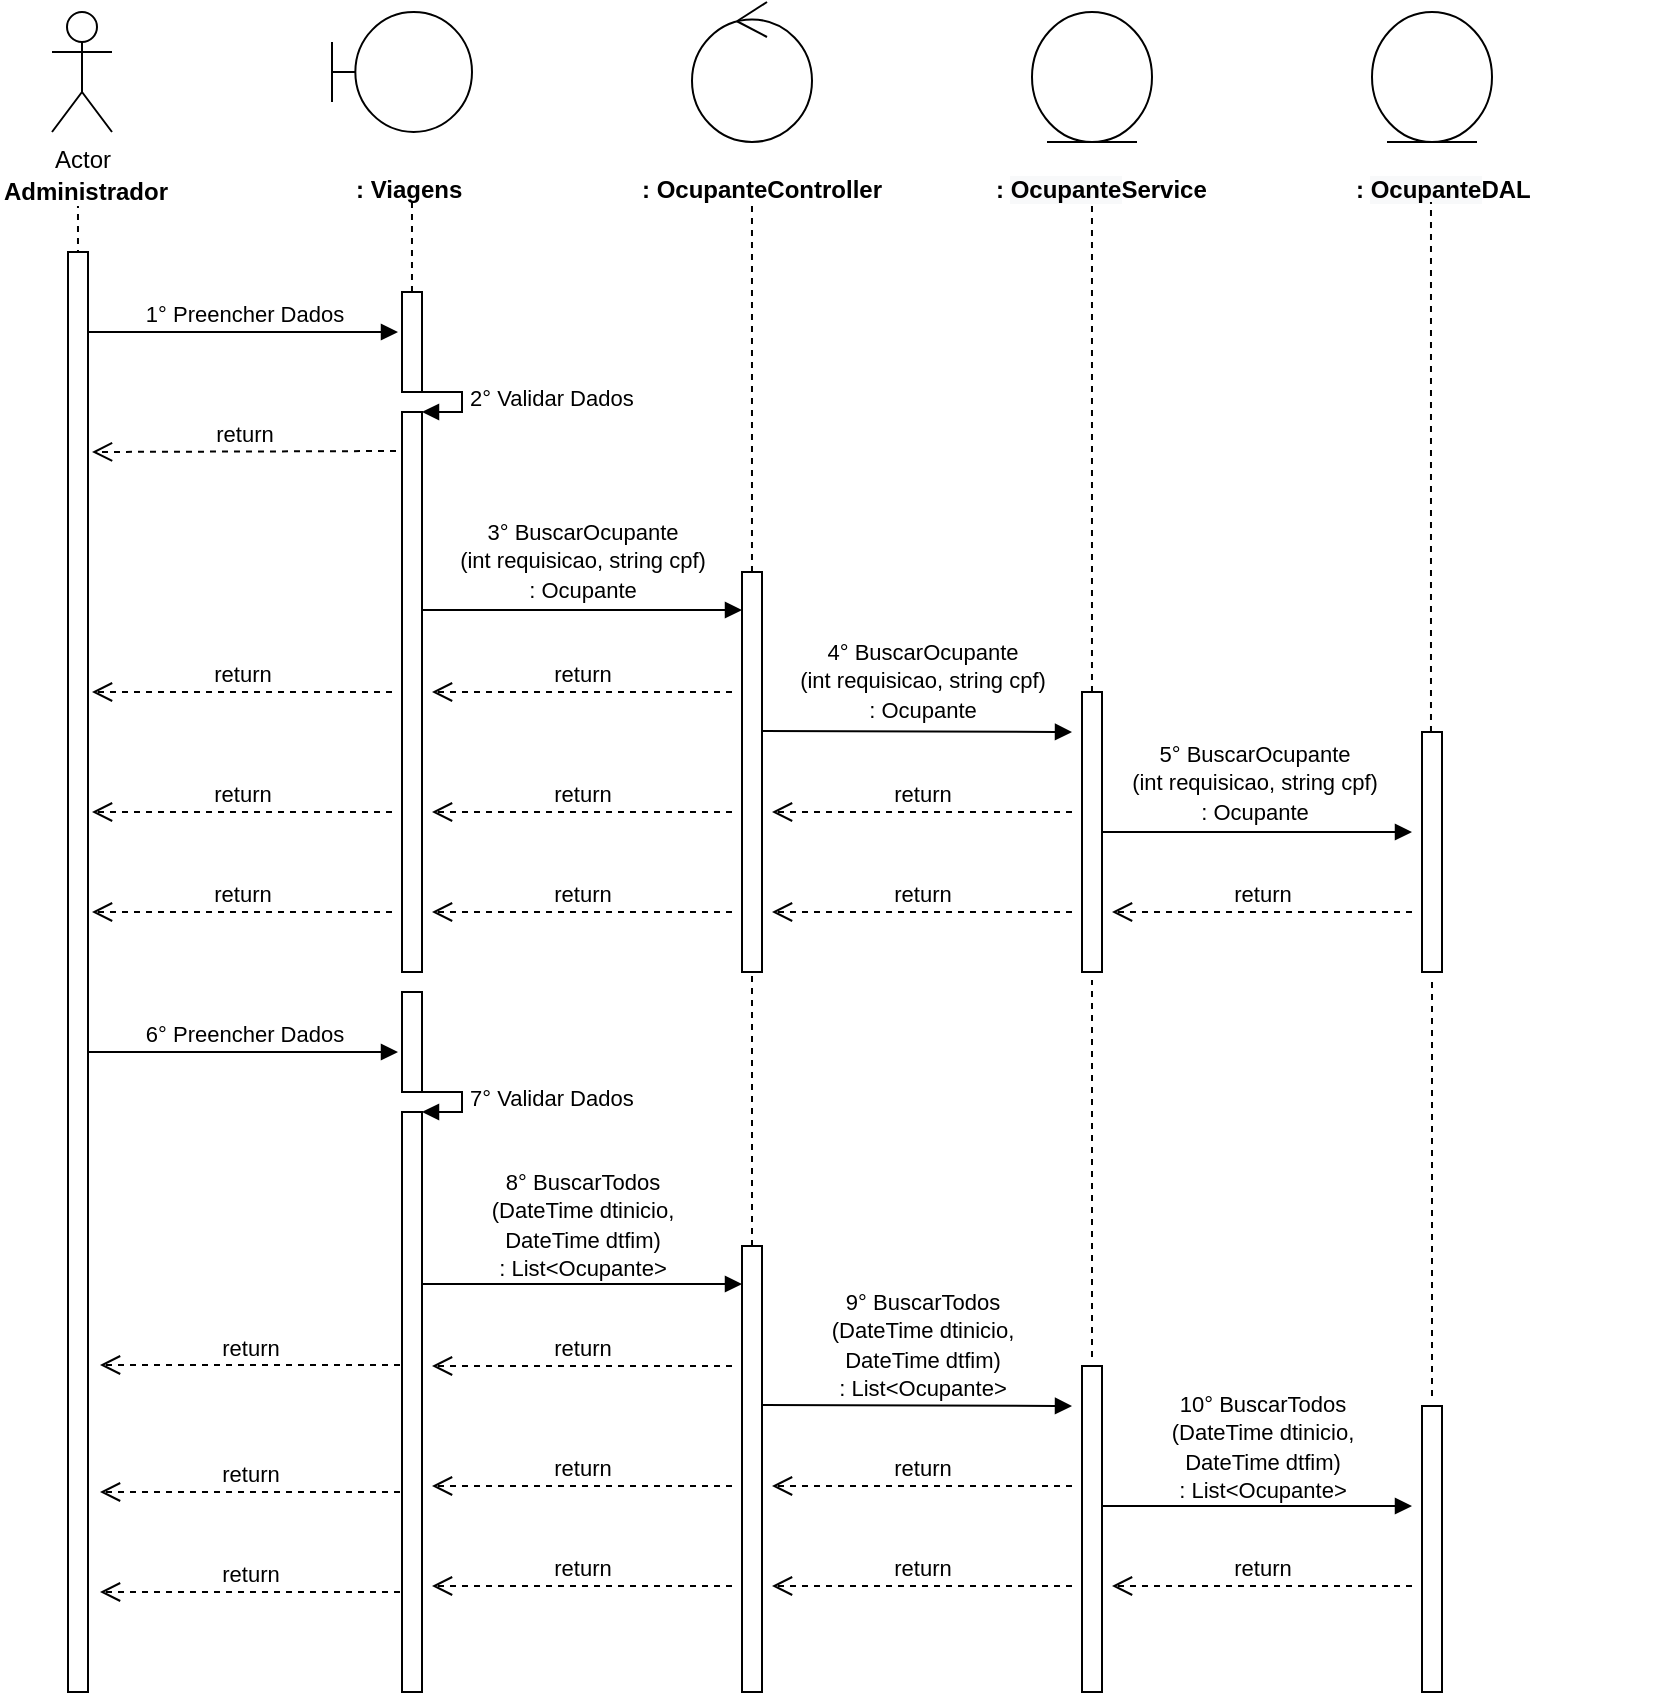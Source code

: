 <mxfile type="device" version="12.2.9" pages="1"><diagram id="5PIvMLJFDgbBGWH3Ssnq" name="Page-1"><mxGraphModel dx="1038" dy="599" grid="1" gridSize="10" guides="1" tooltips="1" connect="1" arrows="1" fold="1" page="1" pageScale="1" pageWidth="827" pageHeight="1169" math="0" shadow="0"><root><mxCell id="0"/><mxCell id="1" parent="0"/><mxCell id="0rl8sCd2smoYntP0GRUY-1" value="Actor" parent="1" style="shape=umlActor;verticalLabelPosition=bottom;labelBackgroundColor=#ffffff;verticalAlign=top;html=1;" vertex="1"><mxGeometry as="geometry" x="120" y="40" width="30" height="60"/></mxCell><mxCell id="0rl8sCd2smoYntP0GRUY-3" value="&lt;b&gt;Administrador&lt;/b&gt;" parent="1" style="text;html=1;resizable=0;points=[];autosize=1;align=left;verticalAlign=top;spacingTop=-4;" vertex="1"><mxGeometry as="geometry" x="94" y="120" width="100" height="20"/></mxCell><mxCell id="0rl8sCd2smoYntP0GRUY-4" value="" parent="1" style="endArrow=none;dashed=1;html=1;entryX=0.511;entryY=1.25;entryDx=0;entryDy=0;entryPerimeter=0;" edge="1"><mxGeometry as="geometry" width="50" height="50" relative="1"><mxPoint as="sourcePoint" x="133" y="480"/><mxPoint as="targetPoint" x="132.99" y="137"/></mxGeometry></mxCell><mxCell id="0rl8sCd2smoYntP0GRUY-8" value="" parent="1" style="shape=umlBoundary;whiteSpace=wrap;html=1;" vertex="1"><mxGeometry as="geometry" x="260" y="40" width="70" height="60"/></mxCell><mxCell id="0rl8sCd2smoYntP0GRUY-11" value="&lt;b&gt;: Viagens&lt;/b&gt;" parent="1" style="text;html=1;" vertex="1"><mxGeometry as="geometry" x="270" y="115" width="150" height="30"/></mxCell><mxCell id="0rl8sCd2smoYntP0GRUY-12" value="" parent="1" style="endArrow=none;dashed=1;html=1;entryX=0.511;entryY=1.25;entryDx=0;entryDy=0;entryPerimeter=0;" edge="1" source="0rl8sCd2smoYntP0GRUY-24"><mxGeometry as="geometry" width="50" height="50" relative="1"><mxPoint as="sourcePoint" x="300" y="480"/><mxPoint as="targetPoint" x="299.99" y="135"/></mxGeometry></mxCell><mxCell id="0rl8sCd2smoYntP0GRUY-13" value="" parent="1" style="ellipse;shape=umlControl;whiteSpace=wrap;html=1;" vertex="1"><mxGeometry as="geometry" x="440" y="35" width="60" height="70"/></mxCell><mxCell id="0rl8sCd2smoYntP0GRUY-14" value="&lt;b&gt;: OcupanteController&lt;/b&gt;" parent="1" style="text;html=1;" vertex="1"><mxGeometry as="geometry" x="413" y="115" width="150" height="30"/></mxCell><mxCell id="0rl8sCd2smoYntP0GRUY-15" value="" parent="1" style="endArrow=none;dashed=1;html=1;entryX=0.511;entryY=1.25;entryDx=0;entryDy=0;entryPerimeter=0;" edge="1" source="0rl8sCd2smoYntP0GRUY-33"><mxGeometry as="geometry" width="50" height="50" relative="1"><mxPoint as="sourcePoint" x="470" y="480"/><mxPoint as="targetPoint" x="469.99" y="135"/></mxGeometry></mxCell><mxCell id="0rl8sCd2smoYntP0GRUY-16" value="" parent="1" style="ellipse;shape=umlEntity;whiteSpace=wrap;html=1;" vertex="1"><mxGeometry as="geometry" x="610" y="40" width="60" height="65"/></mxCell><mxCell id="0rl8sCd2smoYntP0GRUY-17" value="&lt;b&gt;: &lt;/b&gt;&lt;span style=&quot;display: inline ; float: none ; background-color: rgb(248 , 249 , 250) ; color: rgb(0 , 0 , 0) ; font-family: &amp;#34;helvetica&amp;#34; ; font-size: 12px ; font-style: normal ; font-variant: normal ; font-weight: 700 ; letter-spacing: normal ; text-align: left ; text-decoration: none ; text-indent: 0px ; text-transform: none ; white-space: nowrap ; word-spacing: 0px&quot;&gt;Ocupante&lt;/span&gt;&lt;b&gt;Service&lt;/b&gt;" parent="1" style="text;html=1;" vertex="1"><mxGeometry as="geometry" x="590" y="115" width="150" height="30"/></mxCell><mxCell id="0rl8sCd2smoYntP0GRUY-18" value="" parent="1" style="ellipse;shape=umlEntity;whiteSpace=wrap;html=1;" vertex="1"><mxGeometry as="geometry" x="780" y="40" width="60" height="65"/></mxCell><mxCell id="0rl8sCd2smoYntP0GRUY-19" value="&lt;b&gt;: &lt;/b&gt;&lt;span style=&quot;display: inline ; float: none ; background-color: rgb(248 , 249 , 250) ; color: rgb(0 , 0 , 0) ; font-family: &amp;#34;helvetica&amp;#34; ; font-size: 12px ; font-style: normal ; font-variant: normal ; font-weight: 700 ; letter-spacing: normal ; text-align: left ; text-decoration: none ; text-indent: 0px ; text-transform: none ; white-space: nowrap ; word-spacing: 0px&quot;&gt;Ocupante&lt;/span&gt;&lt;b&gt;DAL&lt;/b&gt;" parent="1" style="text;html=1;" vertex="1"><mxGeometry as="geometry" x="770" y="115" width="150" height="30"/></mxCell><mxCell id="0rl8sCd2smoYntP0GRUY-20" value="" parent="1" style="endArrow=none;dashed=1;html=1;entryX=0.511;entryY=1.25;entryDx=0;entryDy=0;entryPerimeter=0;" edge="1" source="0rl8sCd2smoYntP0GRUY-40"><mxGeometry as="geometry" width="50" height="50" relative="1"><mxPoint as="sourcePoint" x="640" y="479"/><mxPoint as="targetPoint" x="639.99" y="134"/></mxGeometry></mxCell><mxCell id="0rl8sCd2smoYntP0GRUY-21" value="" parent="1" style="endArrow=none;dashed=1;html=1;entryX=0.511;entryY=1.25;entryDx=0;entryDy=0;entryPerimeter=0;" edge="1" source="0rl8sCd2smoYntP0GRUY-45"><mxGeometry as="geometry" width="50" height="50" relative="1"><mxPoint as="sourcePoint" x="809.5" y="480"/><mxPoint as="targetPoint" x="809.49" y="135"/></mxGeometry></mxCell><mxCell id="0rl8sCd2smoYntP0GRUY-22" value="1° Preencher Dados" parent="1" style="html=1;verticalAlign=bottom;endArrow=block;" edge="1" source="0rl8sCd2smoYntP0GRUY-37"><mxGeometry as="geometry" width="80" relative="1"><mxPoint as="sourcePoint" x="133" y="200"/><mxPoint as="targetPoint" x="293" y="200"/><mxPoint as="offset"/></mxGeometry></mxCell><mxCell id="0rl8sCd2smoYntP0GRUY-24" value="" parent="1" style="html=1;points=[];perimeter=orthogonalPerimeter;" vertex="1"><mxGeometry as="geometry" x="295" y="180" width="10" height="50"/></mxCell><mxCell id="0rl8sCd2smoYntP0GRUY-25" value="" parent="1" style="endArrow=none;dashed=1;html=1;entryX=0.511;entryY=1.25;entryDx=0;entryDy=0;entryPerimeter=0;" edge="1" source="0rl8sCd2smoYntP0GRUY-26" target="0rl8sCd2smoYntP0GRUY-24"><mxGeometry as="geometry" width="50" height="50" relative="1"><mxPoint as="sourcePoint" x="300" y="480"/><mxPoint as="targetPoint" x="299.99" y="135"/></mxGeometry></mxCell><mxCell id="0rl8sCd2smoYntP0GRUY-27" value="2° Validar Dados" parent="1" style="edgeStyle=orthogonalEdgeStyle;html=1;align=left;spacingLeft=2;endArrow=block;rounded=0;entryX=1;entryY=0;" edge="1" target="0rl8sCd2smoYntP0GRUY-26"><mxGeometry as="geometry" relative="1"><mxPoint as="sourcePoint" x="300" y="230"/><Array as="points"><mxPoint x="325" y="230"/></Array></mxGeometry></mxCell><mxCell id="0rl8sCd2smoYntP0GRUY-26" value="" parent="1" style="html=1;points=[];perimeter=orthogonalPerimeter;" vertex="1"><mxGeometry as="geometry" x="295" y="240" width="10" height="280"/></mxCell><mxCell id="0rl8sCd2smoYntP0GRUY-29" value="return" parent="1" style="html=1;verticalAlign=bottom;endArrow=open;dashed=1;endSize=8;" edge="1"><mxGeometry as="geometry" relative="1"><mxPoint as="sourcePoint" x="292" y="259.5"/><mxPoint as="targetPoint" x="140" y="260"/></mxGeometry></mxCell><mxCell id="0rl8sCd2smoYntP0GRUY-30" value="" parent="1" style="html=1;verticalAlign=bottom;endArrow=block;" edge="1"><mxGeometry as="geometry" width="80" relative="1"><mxPoint as="sourcePoint" x="305" y="339"/><mxPoint as="targetPoint" x="465" y="339"/></mxGeometry></mxCell><mxCell id="0rl8sCd2smoYntP0GRUY-31" value="&lt;div&gt;&lt;/div&gt;&lt;span style=&quot;font-size: 11px ; background-color: rgb(255 , 255 , 255)&quot;&gt;3°&amp;nbsp;BuscarOcupante&lt;br&gt;(int requisicao, string cpf)&lt;br&gt;: Ocupante&lt;/span&gt;" parent="1" style="text;html=1;resizable=0;points=[];autosize=1;align=center;verticalAlign=top;spacingTop=-4;" vertex="1"><mxGeometry as="geometry" x="315" y="290" width="140" height="40"/></mxCell><mxCell id="0rl8sCd2smoYntP0GRUY-33" value="" parent="1" style="html=1;points=[];perimeter=orthogonalPerimeter;" vertex="1"><mxGeometry as="geometry" x="465" y="320" width="10" height="200"/></mxCell><mxCell id="0rl8sCd2smoYntP0GRUY-35" value="return" parent="1" style="html=1;verticalAlign=bottom;endArrow=open;dashed=1;endSize=8;" edge="1"><mxGeometry as="geometry" relative="1"><mxPoint as="sourcePoint" x="460" y="380"/><mxPoint as="targetPoint" x="310" y="380"/></mxGeometry></mxCell><mxCell id="0rl8sCd2smoYntP0GRUY-36" value="return" parent="1" style="html=1;verticalAlign=bottom;endArrow=open;dashed=1;endSize=8;" edge="1"><mxGeometry as="geometry" relative="1"><mxPoint as="sourcePoint" x="290" y="380"/><mxPoint as="targetPoint" x="140" y="380"/></mxGeometry></mxCell><mxCell id="0rl8sCd2smoYntP0GRUY-37" value="" parent="1" style="html=1;points=[];perimeter=orthogonalPerimeter;" vertex="1"><mxGeometry as="geometry" x="128" y="160" width="10" height="720"/></mxCell><mxCell id="0rl8sCd2smoYntP0GRUY-39" value="" parent="1" style="html=1;verticalAlign=bottom;endArrow=block;" edge="1"><mxGeometry as="geometry" width="80" relative="1"><mxPoint as="sourcePoint" x="475" y="399.5"/><mxPoint as="targetPoint" x="630" y="400"/></mxGeometry></mxCell><mxCell id="0rl8sCd2smoYntP0GRUY-40" value="" parent="1" style="html=1;points=[];perimeter=orthogonalPerimeter;" vertex="1"><mxGeometry as="geometry" x="635" y="380" width="10" height="140"/></mxCell><mxCell id="0rl8sCd2smoYntP0GRUY-42" value="return" parent="1" style="html=1;verticalAlign=bottom;endArrow=open;dashed=1;endSize=8;" edge="1"><mxGeometry as="geometry" relative="1"><mxPoint as="sourcePoint" x="630" y="440"/><mxPoint as="targetPoint" x="480" y="440"/></mxGeometry></mxCell><mxCell id="0rl8sCd2smoYntP0GRUY-43" value="return" parent="1" style="html=1;verticalAlign=bottom;endArrow=open;dashed=1;endSize=8;" edge="1"><mxGeometry as="geometry" relative="1"><mxPoint as="sourcePoint" x="460" y="440"/><mxPoint as="targetPoint" x="310" y="440"/></mxGeometry></mxCell><mxCell id="0rl8sCd2smoYntP0GRUY-44" value="return" parent="1" style="html=1;verticalAlign=bottom;endArrow=open;dashed=1;endSize=8;" edge="1"><mxGeometry as="geometry" relative="1"><mxPoint as="sourcePoint" x="290" y="440"/><mxPoint as="targetPoint" x="140" y="440"/></mxGeometry></mxCell><mxCell id="0rl8sCd2smoYntP0GRUY-45" value="" parent="1" style="html=1;points=[];perimeter=orthogonalPerimeter;" vertex="1"><mxGeometry as="geometry" x="805" y="400" width="10" height="120"/></mxCell><mxCell id="0rl8sCd2smoYntP0GRUY-48" value="&lt;span style=&quot;color: rgba(0 , 0 , 0 , 0) ; font-family: monospace ; font-size: 0px&quot;&gt;%3CmxGraphModel%3E%3Croot%3E%3CmxCell%20id%3D%220%22%2F%3E%3CmxCell%20id%3D%221%22%20parent%3D%220%22%2F%3E%3CmxCell%20id%3D%222%22%20value%3D%22%26lt%3Bdiv%26gt%3B%26lt%3B%2Fdiv%26gt%3B%26lt%3Bspan%20style%3D%26quot%3Bfont-size%3A%2011px%20%3B%20background-color%3A%20rgb(255%20%2C%20255%20%2C%20255)%26quot%3B%26gt%3B3%C2%B0%26amp%3Bnbsp%3B%26lt%3B%2Fspan%26gt%3B%26lt%3Bspan%20style%3D%26quot%3Bfont-size%3A%2011px%26quot%3B%26gt%3BBuscarCPF(string%20cpf)%26lt%3Bbr%26gt%3B%26lt%3B%2Fspan%26gt%3B%3A%20Cliente%22%20style%3D%22text%3Bhtml%3D1%3Bresizable%3D0%3Bpoints%3D%5B%5D%3Bautosize%3D1%3Balign%3Dcenter%3BverticalAlign%3Dtop%3BspacingTop%3D-4%3B%22%20vertex%3D%221%22%20parent%3D%221%22%3E%3CmxGeometry%20x%3D%22315%22%20y%3D%22305%22%20width%3D%22140%22%20height%3D%2230%22%20as%3D%22geometry%22%2F%3E%3C%2FmxCell%3E%3C%2Froot%3E%3C%2FmxGraphModel%3E&lt;/span&gt;" parent="1" style="text;html=1;resizable=0;points=[];autosize=1;align=center;verticalAlign=top;spacingTop=-4;" vertex="1"><mxGeometry as="geometry" x="712" y="378" width="20" height="20"/></mxCell><mxCell id="0rl8sCd2smoYntP0GRUY-49" value="" parent="1" style="html=1;verticalAlign=bottom;endArrow=block;" edge="1"><mxGeometry as="geometry" width="80" relative="1"><mxPoint as="sourcePoint" x="645" y="450"/><mxPoint as="targetPoint" x="800" y="450"/></mxGeometry></mxCell><mxCell id="0rl8sCd2smoYntP0GRUY-50" value="return" parent="1" style="html=1;verticalAlign=bottom;endArrow=open;dashed=1;endSize=8;" edge="1"><mxGeometry as="geometry" relative="1"><mxPoint as="sourcePoint" x="800" y="490"/><mxPoint as="targetPoint" x="650" y="490"/></mxGeometry></mxCell><mxCell id="0rl8sCd2smoYntP0GRUY-51" value="return" parent="1" style="html=1;verticalAlign=bottom;endArrow=open;dashed=1;endSize=8;" edge="1"><mxGeometry as="geometry" relative="1"><mxPoint as="sourcePoint" x="630" y="490"/><mxPoint as="targetPoint" x="480" y="490"/></mxGeometry></mxCell><mxCell id="0rl8sCd2smoYntP0GRUY-52" value="return" parent="1" style="html=1;verticalAlign=bottom;endArrow=open;dashed=1;endSize=8;" edge="1"><mxGeometry as="geometry" relative="1"><mxPoint as="sourcePoint" x="460" y="490"/><mxPoint as="targetPoint" x="310" y="490"/></mxGeometry></mxCell><mxCell id="0rl8sCd2smoYntP0GRUY-53" value="return" parent="1" style="html=1;verticalAlign=bottom;endArrow=open;dashed=1;endSize=8;" edge="1"><mxGeometry as="geometry" relative="1"><mxPoint as="sourcePoint" x="290" y="490"/><mxPoint as="targetPoint" x="140" y="490"/></mxGeometry></mxCell><mxCell id="S4kyUhtrnIoQauVXg2KH-1" value="6° Preencher Dados" parent="1" style="html=1;verticalAlign=bottom;endArrow=block;" edge="1"><mxGeometry as="geometry" width="80" relative="1"><mxPoint as="sourcePoint" x="138" y="560"/><mxPoint as="targetPoint" x="293" y="560"/><mxPoint as="offset"/></mxGeometry></mxCell><mxCell id="S4kyUhtrnIoQauVXg2KH-3" value="" parent="1" style="html=1;points=[];perimeter=orthogonalPerimeter;" vertex="1"><mxGeometry as="geometry" x="295" y="530" width="10" height="50"/></mxCell><mxCell id="S4kyUhtrnIoQauVXg2KH-4" value="7° Validar Dados" parent="1" style="edgeStyle=orthogonalEdgeStyle;html=1;align=left;spacingLeft=2;endArrow=block;rounded=0;entryX=1;entryY=0;" edge="1"><mxGeometry as="geometry" relative="1"><mxPoint as="sourcePoint" x="300" y="580"/><Array as="points"><mxPoint x="325" y="580"/></Array><mxPoint as="targetPoint" x="305" y="590"/></mxGeometry></mxCell><mxCell id="S4kyUhtrnIoQauVXg2KH-5" value="" parent="1" style="html=1;points=[];perimeter=orthogonalPerimeter;" vertex="1"><mxGeometry as="geometry" x="295" y="590" width="10" height="290"/></mxCell><mxCell id="S4kyUhtrnIoQauVXg2KH-6" value="&lt;span style=&quot;font-size: 11px ; background-color: rgb(255 , 255 , 255)&quot;&gt;8°&amp;nbsp;&lt;/span&gt;&lt;span style=&quot;font-size: 11px&quot;&gt;BuscarTodos&lt;br&gt;(DateTime dtinicio, &lt;br&gt;DateTime dtfim)&lt;br&gt;: List&amp;lt;Ocupante&amp;gt;&lt;br&gt;&lt;/span&gt;&lt;div&gt;&lt;/div&gt;" parent="1" style="text;html=1;resizable=0;points=[];autosize=1;align=center;verticalAlign=top;spacingTop=-4;" vertex="1"><mxGeometry as="geometry" x="330" y="615" width="110" height="60"/></mxCell><mxCell id="S4kyUhtrnIoQauVXg2KH-21" value="" parent="1" style="html=1;verticalAlign=bottom;endArrow=block;" edge="1"><mxGeometry as="geometry" width="80" relative="1"><mxPoint as="sourcePoint" x="305" y="676"/><mxPoint as="targetPoint" x="465" y="676"/></mxGeometry></mxCell><mxCell id="S4kyUhtrnIoQauVXg2KH-22" value="" parent="1" style="html=1;points=[];perimeter=orthogonalPerimeter;" vertex="1"><mxGeometry as="geometry" x="465" y="657" width="10" height="223"/></mxCell><mxCell id="S4kyUhtrnIoQauVXg2KH-23" value="return" parent="1" style="html=1;verticalAlign=bottom;endArrow=open;dashed=1;endSize=8;" edge="1"><mxGeometry as="geometry" relative="1"><mxPoint as="sourcePoint" x="460" y="717"/><mxPoint as="targetPoint" x="310" y="717"/></mxGeometry></mxCell><mxCell id="S4kyUhtrnIoQauVXg2KH-25" value="" parent="1" style="html=1;verticalAlign=bottom;endArrow=block;" edge="1"><mxGeometry as="geometry" width="80" relative="1"><mxPoint as="sourcePoint" x="475" y="736.5"/><mxPoint as="targetPoint" x="630" y="737"/></mxGeometry></mxCell><mxCell id="S4kyUhtrnIoQauVXg2KH-26" value="" parent="1" style="html=1;points=[];perimeter=orthogonalPerimeter;" vertex="1"><mxGeometry as="geometry" x="635" y="717" width="10" height="163"/></mxCell><mxCell id="S4kyUhtrnIoQauVXg2KH-27" value="return" parent="1" style="html=1;verticalAlign=bottom;endArrow=open;dashed=1;endSize=8;" edge="1"><mxGeometry as="geometry" relative="1"><mxPoint as="sourcePoint" x="630" y="777"/><mxPoint as="targetPoint" x="480" y="777"/></mxGeometry></mxCell><mxCell id="S4kyUhtrnIoQauVXg2KH-28" value="return" parent="1" style="html=1;verticalAlign=bottom;endArrow=open;dashed=1;endSize=8;" edge="1"><mxGeometry as="geometry" relative="1"><mxPoint as="sourcePoint" x="460" y="777"/><mxPoint as="targetPoint" x="310" y="777"/></mxGeometry></mxCell><mxCell id="S4kyUhtrnIoQauVXg2KH-29" value="" parent="1" style="html=1;points=[];perimeter=orthogonalPerimeter;" vertex="1"><mxGeometry as="geometry" x="805" y="737" width="10" height="143"/></mxCell><mxCell id="S4kyUhtrnIoQauVXg2KH-31" value="" parent="1" style="html=1;verticalAlign=bottom;endArrow=block;" edge="1"><mxGeometry as="geometry" width="80" relative="1"><mxPoint as="sourcePoint" x="645" y="787"/><mxPoint as="targetPoint" x="800" y="787"/></mxGeometry></mxCell><mxCell id="S4kyUhtrnIoQauVXg2KH-32" value="return" parent="1" style="html=1;verticalAlign=bottom;endArrow=open;dashed=1;endSize=8;" edge="1"><mxGeometry as="geometry" relative="1"><mxPoint as="sourcePoint" x="800" y="827"/><mxPoint as="targetPoint" x="650" y="827"/></mxGeometry></mxCell><mxCell id="S4kyUhtrnIoQauVXg2KH-33" value="return" parent="1" style="html=1;verticalAlign=bottom;endArrow=open;dashed=1;endSize=8;" edge="1"><mxGeometry as="geometry" relative="1"><mxPoint as="sourcePoint" x="630" y="827"/><mxPoint as="targetPoint" x="480" y="827"/></mxGeometry></mxCell><mxCell id="S4kyUhtrnIoQauVXg2KH-34" value="return" parent="1" style="html=1;verticalAlign=bottom;endArrow=open;dashed=1;endSize=8;" edge="1"><mxGeometry as="geometry" relative="1"><mxPoint as="sourcePoint" x="460" y="827"/><mxPoint as="targetPoint" x="310" y="827"/></mxGeometry></mxCell><mxCell id="S4kyUhtrnIoQauVXg2KH-38" value="return" parent="1" style="html=1;verticalAlign=bottom;endArrow=open;dashed=1;endSize=8;" edge="1"><mxGeometry as="geometry" relative="1"><mxPoint as="sourcePoint" x="294" y="716.5"/><mxPoint as="targetPoint" x="144" y="716.5"/></mxGeometry></mxCell><mxCell id="S4kyUhtrnIoQauVXg2KH-39" value="return" parent="1" style="html=1;verticalAlign=bottom;endArrow=open;dashed=1;endSize=8;" edge="1"><mxGeometry as="geometry" relative="1"><mxPoint as="sourcePoint" x="294" y="780"/><mxPoint as="targetPoint" x="144" y="780"/></mxGeometry></mxCell><mxCell id="S4kyUhtrnIoQauVXg2KH-40" value="return" parent="1" style="html=1;verticalAlign=bottom;endArrow=open;dashed=1;endSize=8;" edge="1"><mxGeometry as="geometry" relative="1"><mxPoint as="sourcePoint" x="294" y="830"/><mxPoint as="targetPoint" x="144" y="830"/></mxGeometry></mxCell><mxCell id="S4kyUhtrnIoQauVXg2KH-41" value="" parent="1" style="endArrow=none;dashed=1;html=1;" edge="1" source="S4kyUhtrnIoQauVXg2KH-22"><mxGeometry as="geometry" width="50" height="50" relative="1"><mxPoint as="sourcePoint" x="470" y="600"/><mxPoint as="targetPoint" x="470" y="520"/></mxGeometry></mxCell><mxCell id="S4kyUhtrnIoQauVXg2KH-42" value="" parent="1" style="endArrow=none;dashed=1;html=1;" edge="1"><mxGeometry as="geometry" width="50" height="50" relative="1"><mxPoint as="sourcePoint" x="640" y="712.5"/><mxPoint as="targetPoint" x="640" y="524"/></mxGeometry></mxCell><mxCell id="S4kyUhtrnIoQauVXg2KH-43" value="" parent="1" style="endArrow=none;dashed=1;html=1;" edge="1"><mxGeometry as="geometry" width="50" height="50" relative="1"><mxPoint as="sourcePoint" x="810" y="732"/><mxPoint as="targetPoint" x="810" y="523.5"/></mxGeometry></mxCell><mxCell id="hW2WjeyCSVFAq0tHhkj9-2" value="&lt;div&gt;&lt;/div&gt;&lt;span style=&quot;font-size: 11px ; background-color: rgb(255 , 255 , 255)&quot;&gt;4°&amp;nbsp;&lt;span style=&quot;display: inline ; float: none ; background-color: rgb(255 , 255 , 255) ; color: rgb(0 , 0 , 0) ; font-family: &amp;#34;helvetica&amp;#34; ; font-size: 11px ; font-style: normal ; font-variant: normal ; font-weight: 400 ; letter-spacing: normal ; text-align: center ; text-decoration: none ; text-indent: 0px ; text-transform: none ; white-space: nowrap ; word-spacing: 0px&quot;&gt;BuscarOcupante&lt;/span&gt;&lt;br style=&quot;color: rgb(0 , 0 , 0) ; font-family: &amp;#34;helvetica&amp;#34; ; font-size: 11px ; font-style: normal ; font-variant: normal ; font-weight: 400 ; letter-spacing: normal ; text-align: center ; text-decoration: none ; text-indent: 0px ; text-transform: none ; white-space: nowrap ; word-spacing: 0px&quot;&gt;&lt;span style=&quot;display: inline ; float: none ; background-color: rgb(255 , 255 , 255) ; color: rgb(0 , 0 , 0) ; font-family: &amp;#34;helvetica&amp;#34; ; font-size: 11px ; font-style: normal ; font-variant: normal ; font-weight: 400 ; letter-spacing: normal ; text-align: center ; text-decoration: none ; text-indent: 0px ; text-transform: none ; white-space: nowrap ; word-spacing: 0px&quot;&gt;(int requisicao, string cpf)&lt;/span&gt;&lt;br style=&quot;color: rgb(0 , 0 , 0) ; font-family: &amp;#34;helvetica&amp;#34; ; font-size: 11px ; font-style: normal ; font-variant: normal ; font-weight: 400 ; letter-spacing: normal ; text-align: center ; text-decoration: none ; text-indent: 0px ; text-transform: none ; white-space: nowrap ; word-spacing: 0px&quot;&gt;&lt;span style=&quot;display: inline ; float: none ; background-color: rgb(255 , 255 , 255) ; color: rgb(0 , 0 , 0) ; font-family: &amp;#34;helvetica&amp;#34; ; font-size: 11px ; font-style: normal ; font-variant: normal ; font-weight: 400 ; letter-spacing: normal ; text-align: center ; text-decoration: none ; text-indent: 0px ; text-transform: none ; white-space: nowrap ; word-spacing: 0px&quot;&gt;: Ocupante&lt;/span&gt;&lt;/span&gt;" parent="1" style="text;html=1;resizable=0;points=[];autosize=1;align=center;verticalAlign=top;spacingTop=-4;" vertex="1"><mxGeometry as="geometry" x="485" y="350" width="140" height="40"/></mxCell><mxCell id="hW2WjeyCSVFAq0tHhkj9-3" value="&lt;div&gt;&lt;/div&gt;&lt;span style=&quot;font-size: 11px ; background-color: rgb(255 , 255 , 255)&quot;&gt;5°&amp;nbsp;&lt;span style=&quot;display: inline ; float: none ; background-color: rgb(255 , 255 , 255) ; color: rgb(0 , 0 , 0) ; font-family: &amp;#34;helvetica&amp;#34; ; font-size: 11px ; font-style: normal ; font-variant: normal ; font-weight: 400 ; letter-spacing: normal ; text-align: center ; text-decoration: none ; text-indent: 0px ; text-transform: none ; white-space: nowrap ; word-spacing: 0px&quot;&gt;BuscarOcupante&lt;/span&gt;&lt;br style=&quot;color: rgb(0 , 0 , 0) ; font-family: &amp;#34;helvetica&amp;#34; ; font-size: 11px ; font-style: normal ; font-variant: normal ; font-weight: 400 ; letter-spacing: normal ; text-align: center ; text-decoration: none ; text-indent: 0px ; text-transform: none ; white-space: nowrap ; word-spacing: 0px&quot;&gt;&lt;span style=&quot;display: inline ; float: none ; background-color: rgb(255 , 255 , 255) ; color: rgb(0 , 0 , 0) ; font-family: &amp;#34;helvetica&amp;#34; ; font-size: 11px ; font-style: normal ; font-variant: normal ; font-weight: 400 ; letter-spacing: normal ; text-align: center ; text-decoration: none ; text-indent: 0px ; text-transform: none ; white-space: nowrap ; word-spacing: 0px&quot;&gt;(int requisicao, string cpf)&lt;/span&gt;&lt;br style=&quot;color: rgb(0 , 0 , 0) ; font-family: &amp;#34;helvetica&amp;#34; ; font-size: 11px ; font-style: normal ; font-variant: normal ; font-weight: 400 ; letter-spacing: normal ; text-align: center ; text-decoration: none ; text-indent: 0px ; text-transform: none ; white-space: nowrap ; word-spacing: 0px&quot;&gt;&lt;span style=&quot;display: inline ; float: none ; background-color: rgb(255 , 255 , 255) ; color: rgb(0 , 0 , 0) ; font-family: &amp;#34;helvetica&amp;#34; ; font-size: 11px ; font-style: normal ; font-variant: normal ; font-weight: 400 ; letter-spacing: normal ; text-align: center ; text-decoration: none ; text-indent: 0px ; text-transform: none ; white-space: nowrap ; word-spacing: 0px&quot;&gt;: Ocupante&lt;/span&gt;&lt;/span&gt;" parent="1" style="text;html=1;resizable=0;points=[];autosize=1;align=center;verticalAlign=top;spacingTop=-4;" vertex="1"><mxGeometry as="geometry" x="651" y="401" width="140" height="40"/></mxCell><mxCell id="hW2WjeyCSVFAq0tHhkj9-4" value="&lt;span style=&quot;font-size: 11px ; background-color: rgb(255 , 255 , 255)&quot;&gt;9°&amp;nbsp;&lt;/span&gt;&lt;span style=&quot;font-size: 11px&quot;&gt;BuscarTodos&lt;br&gt;(DateTime dtinicio, &lt;br&gt;DateTime dtfim)&lt;br&gt;: List&amp;lt;Ocupante&amp;gt;&lt;br&gt;&lt;/span&gt;&lt;div&gt;&lt;/div&gt;" parent="1" style="text;html=1;resizable=0;points=[];autosize=1;align=center;verticalAlign=top;spacingTop=-4;" vertex="1"><mxGeometry as="geometry" x="500" y="675" width="110" height="60"/></mxCell><mxCell id="hW2WjeyCSVFAq0tHhkj9-7" value="&lt;span style=&quot;font-size: 11px ; background-color: rgb(255 , 255 , 255)&quot;&gt;10°&amp;nbsp;&lt;/span&gt;&lt;span style=&quot;font-size: 11px&quot;&gt;BuscarTodos&lt;br&gt;(DateTime dtinicio, &lt;br&gt;DateTime dtfim)&lt;br&gt;:&amp;nbsp;List&amp;lt;Ocupante&amp;gt;&lt;br&gt;&lt;/span&gt;&lt;div&gt;&lt;/div&gt;" parent="1" style="text;html=1;resizable=0;points=[];autosize=1;align=center;verticalAlign=top;spacingTop=-4;" vertex="1"><mxGeometry as="geometry" x="670" y="726" width="110" height="60"/></mxCell></root></mxGraphModel></diagram></mxfile>